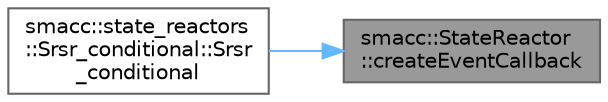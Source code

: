 digraph "smacc::StateReactor::createEventCallback"
{
 // LATEX_PDF_SIZE
  bgcolor="transparent";
  edge [fontname=Helvetica,fontsize=10,labelfontname=Helvetica,labelfontsize=10];
  node [fontname=Helvetica,fontsize=10,shape=box,height=0.2,width=0.4];
  rankdir="RL";
  Node1 [label="smacc::StateReactor\l::createEventCallback",height=0.2,width=0.4,color="gray40", fillcolor="grey60", style="filled", fontcolor="black",tooltip=" "];
  Node1 -> Node2 [dir="back",color="steelblue1",style="solid"];
  Node2 [label="smacc::state_reactors\l::Srsr_conditional::Srsr\l_conditional",height=0.2,width=0.4,color="grey40", fillcolor="white", style="filled",URL="$classsmacc_1_1state__reactors_1_1Srsr__conditional.html#a4f36ec873e26c4a8288f08f4d68924d3",tooltip=" "];
}
